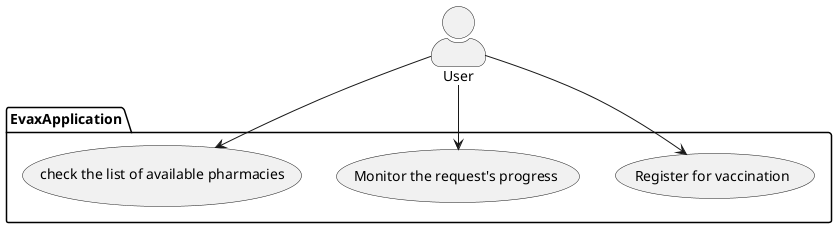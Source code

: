 @startuml
skinparam actorStyle awesome
actor User
package EvaxApplication{
usecase "Register for vaccination" as Register
usecase "Monitor the request's progress" as Monitor
usecase "check the list of available pharmacies" as Check
}
User --> Register
User --> Monitor
User --> Check
@enduml

